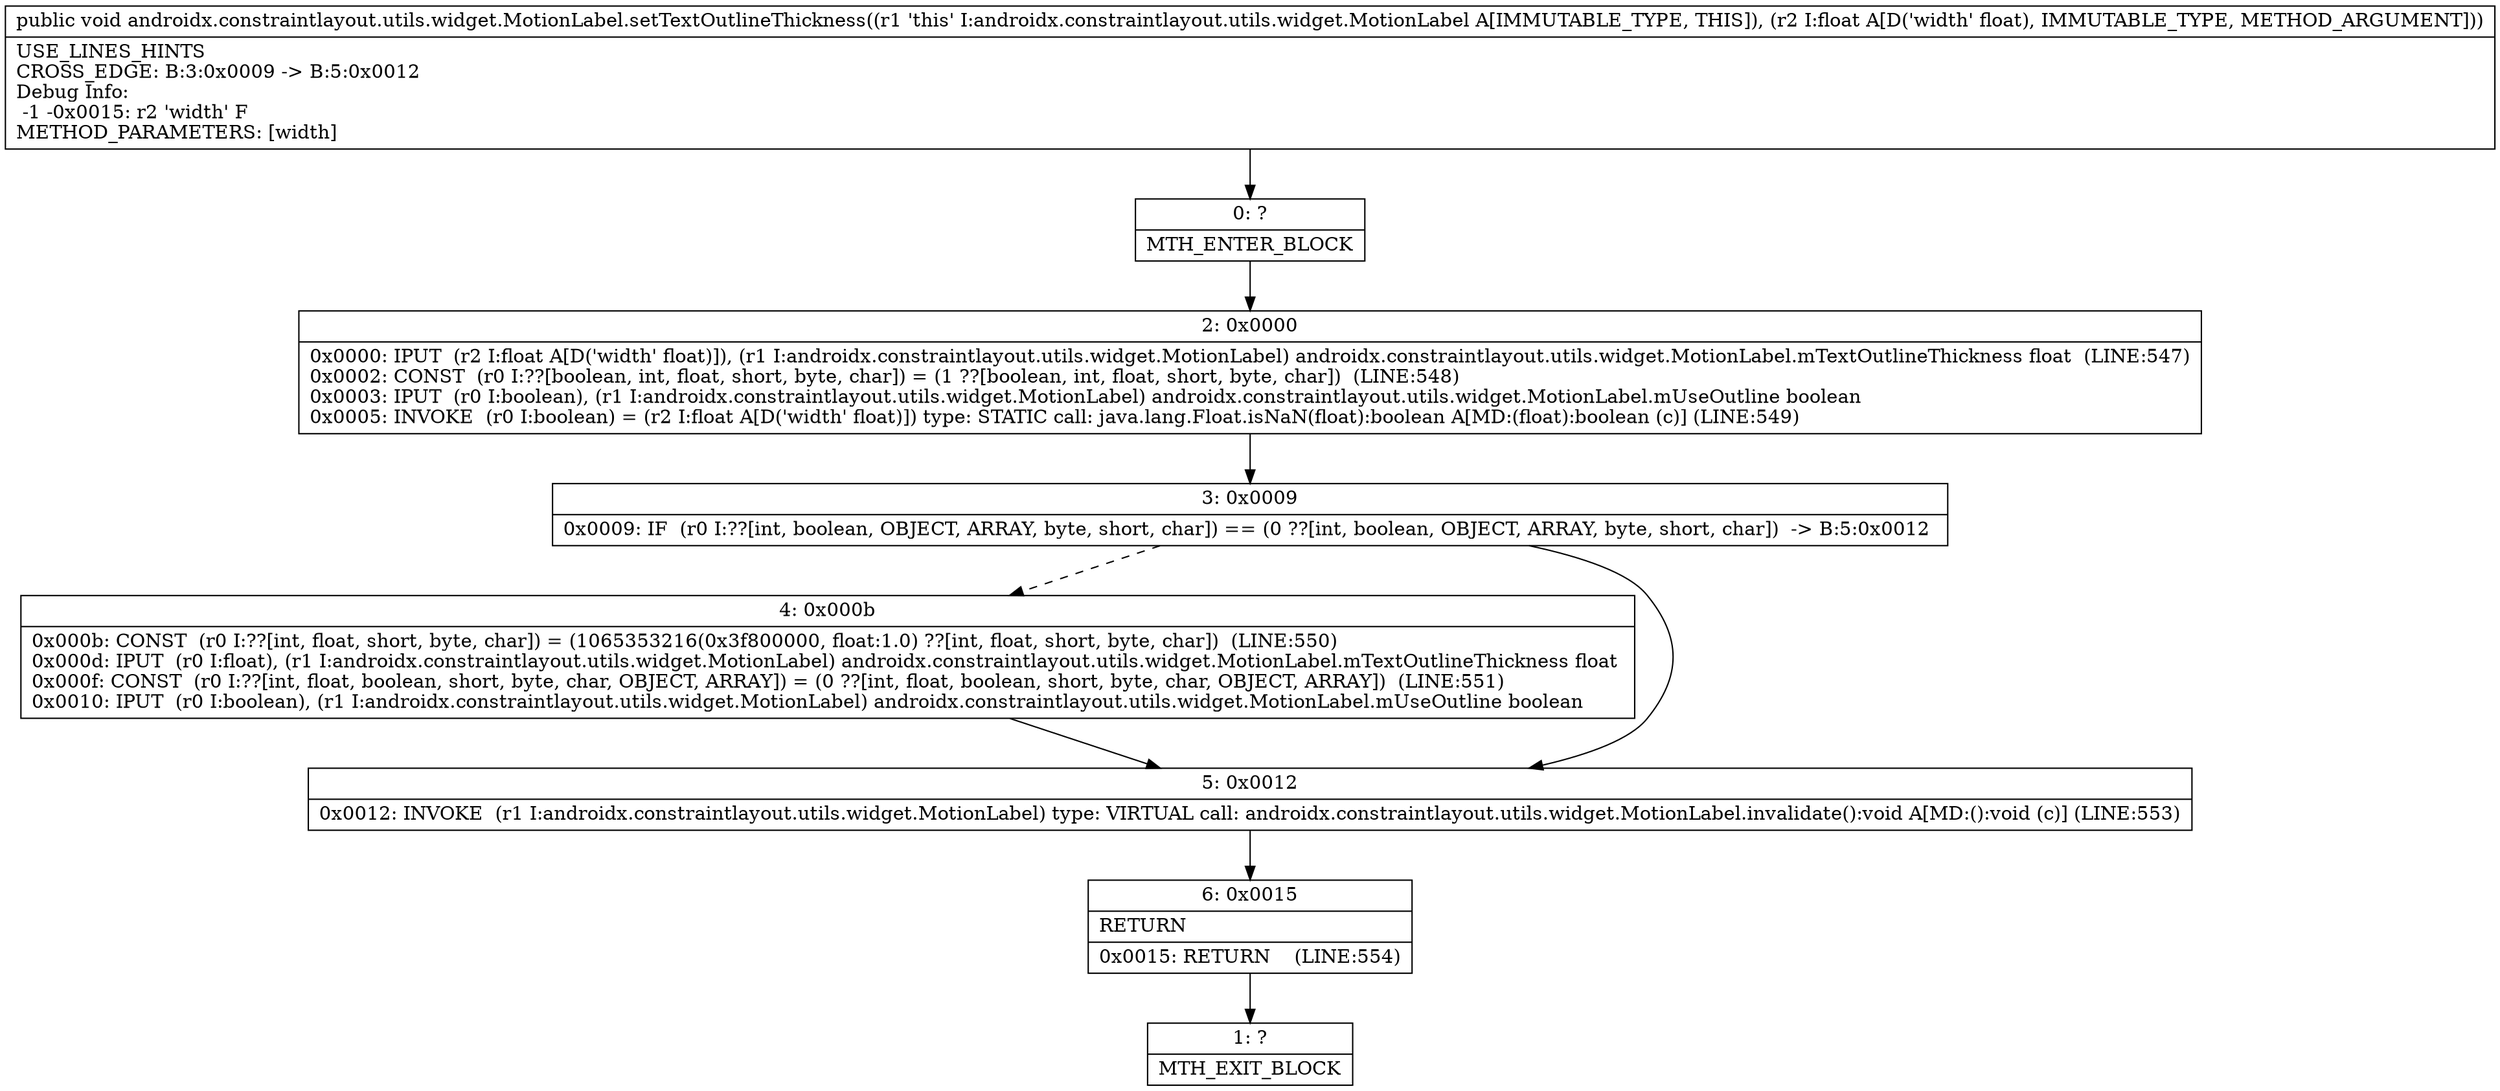 digraph "CFG forandroidx.constraintlayout.utils.widget.MotionLabel.setTextOutlineThickness(F)V" {
Node_0 [shape=record,label="{0\:\ ?|MTH_ENTER_BLOCK\l}"];
Node_2 [shape=record,label="{2\:\ 0x0000|0x0000: IPUT  (r2 I:float A[D('width' float)]), (r1 I:androidx.constraintlayout.utils.widget.MotionLabel) androidx.constraintlayout.utils.widget.MotionLabel.mTextOutlineThickness float  (LINE:547)\l0x0002: CONST  (r0 I:??[boolean, int, float, short, byte, char]) = (1 ??[boolean, int, float, short, byte, char])  (LINE:548)\l0x0003: IPUT  (r0 I:boolean), (r1 I:androidx.constraintlayout.utils.widget.MotionLabel) androidx.constraintlayout.utils.widget.MotionLabel.mUseOutline boolean \l0x0005: INVOKE  (r0 I:boolean) = (r2 I:float A[D('width' float)]) type: STATIC call: java.lang.Float.isNaN(float):boolean A[MD:(float):boolean (c)] (LINE:549)\l}"];
Node_3 [shape=record,label="{3\:\ 0x0009|0x0009: IF  (r0 I:??[int, boolean, OBJECT, ARRAY, byte, short, char]) == (0 ??[int, boolean, OBJECT, ARRAY, byte, short, char])  \-\> B:5:0x0012 \l}"];
Node_4 [shape=record,label="{4\:\ 0x000b|0x000b: CONST  (r0 I:??[int, float, short, byte, char]) = (1065353216(0x3f800000, float:1.0) ??[int, float, short, byte, char])  (LINE:550)\l0x000d: IPUT  (r0 I:float), (r1 I:androidx.constraintlayout.utils.widget.MotionLabel) androidx.constraintlayout.utils.widget.MotionLabel.mTextOutlineThickness float \l0x000f: CONST  (r0 I:??[int, float, boolean, short, byte, char, OBJECT, ARRAY]) = (0 ??[int, float, boolean, short, byte, char, OBJECT, ARRAY])  (LINE:551)\l0x0010: IPUT  (r0 I:boolean), (r1 I:androidx.constraintlayout.utils.widget.MotionLabel) androidx.constraintlayout.utils.widget.MotionLabel.mUseOutline boolean \l}"];
Node_5 [shape=record,label="{5\:\ 0x0012|0x0012: INVOKE  (r1 I:androidx.constraintlayout.utils.widget.MotionLabel) type: VIRTUAL call: androidx.constraintlayout.utils.widget.MotionLabel.invalidate():void A[MD:():void (c)] (LINE:553)\l}"];
Node_6 [shape=record,label="{6\:\ 0x0015|RETURN\l|0x0015: RETURN    (LINE:554)\l}"];
Node_1 [shape=record,label="{1\:\ ?|MTH_EXIT_BLOCK\l}"];
MethodNode[shape=record,label="{public void androidx.constraintlayout.utils.widget.MotionLabel.setTextOutlineThickness((r1 'this' I:androidx.constraintlayout.utils.widget.MotionLabel A[IMMUTABLE_TYPE, THIS]), (r2 I:float A[D('width' float), IMMUTABLE_TYPE, METHOD_ARGUMENT]))  | USE_LINES_HINTS\lCROSS_EDGE: B:3:0x0009 \-\> B:5:0x0012\lDebug Info:\l  \-1 \-0x0015: r2 'width' F\lMETHOD_PARAMETERS: [width]\l}"];
MethodNode -> Node_0;Node_0 -> Node_2;
Node_2 -> Node_3;
Node_3 -> Node_4[style=dashed];
Node_3 -> Node_5;
Node_4 -> Node_5;
Node_5 -> Node_6;
Node_6 -> Node_1;
}

